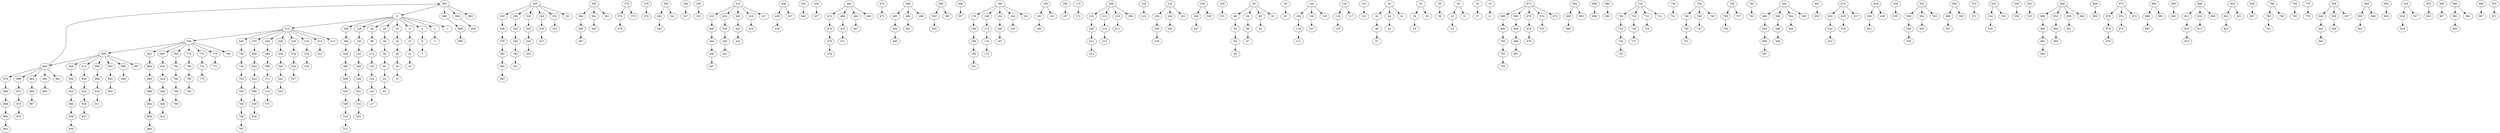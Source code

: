 digraph G {
992 -> 0
992 -> 996
996 -> 998
998 -> 999
992 -> 994
994 -> 995
992 -> 993
0 -> 512
0 -> 256
256 -> 384
320 -> 352
352 -> 368
360 -> 364
364 -> 366
366 -> 367
360 -> 362
362 -> 363
360 -> 361
368 -> 376
372 -> 374
374 -> 375
372 -> 373
376 -> 380
378 -> 379
380 -> 382
382 -> 383
320 -> 336
336 -> 344
340 -> 342
342 -> 343
340 -> 341
344 -> 348
346 -> 347
348 -> 350
350 -> 351
320 -> 328
328 -> 332
330 -> 331
332 -> 334
334 -> 335
320 -> 324
324 -> 326
326 -> 327
320 -> 322
322 -> 323
320 -> 321
384 -> 448
416 -> 432
432 -> 440
436 -> 438
438 -> 439
436 -> 437
440 -> 444
442 -> 443
444 -> 446
446 -> 447
416 -> 424
424 -> 428
426 -> 427
428 -> 430
430 -> 431
416 -> 420
420 -> 422
422 -> 423
416 -> 418
418 -> 419
416 -> 417
448 -> 480
464 -> 472
472 -> 476
474 -> 475
476 -> 478
478 -> 479
464 -> 468
468 -> 470
470 -> 471
464 -> 466
466 -> 467
464 -> 465
480 -> 496
488 -> 492
492 -> 494
494 -> 495
488 -> 490
490 -> 491
488 -> 489
496 -> 504
500 -> 502
502 -> 503
500 -> 501
504 -> 508
506 -> 507
508 -> 510
510 -> 511
0 -> 128
128 -> 192
160 -> 176
176 -> 184
180 -> 182
182 -> 183
180 -> 181
184 -> 188
186 -> 187
188 -> 190
190 -> 191
160 -> 168
168 -> 172
170 -> 171
172 -> 174
174 -> 175
160 -> 164
164 -> 166
166 -> 167
160 -> 162
162 -> 163
160 -> 161
192 -> 224
208 -> 216
216 -> 220
218 -> 219
220 -> 222
222 -> 223
208 -> 212
212 -> 214
214 -> 215
208 -> 210
210 -> 211
208 -> 209
224 -> 240
232 -> 236
236 -> 238
238 -> 239
232 -> 234
234 -> 235
232 -> 233
240 -> 248
244 -> 246
246 -> 247
244 -> 245
248 -> 252
250 -> 251
252 -> 254
254 -> 255
0 -> 64
64 -> 96
80 -> 88
88 -> 92
90 -> 91
92 -> 94
94 -> 95
80 -> 84
84 -> 86
86 -> 87
80 -> 82
82 -> 83
80 -> 81
96 -> 112
104 -> 108
108 -> 110
110 -> 111
104 -> 106
106 -> 107
104 -> 105
112 -> 120
116 -> 118
118 -> 119
116 -> 117
120 -> 124
122 -> 123
124 -> 126
126 -> 127
0 -> 32
32 -> 48
40 -> 44
44 -> 46
46 -> 47
40 -> 42
42 -> 43
40 -> 41
48 -> 56
52 -> 54
54 -> 55
52 -> 53
56 -> 60
58 -> 59
60 -> 62
62 -> 63
0 -> 16
16 -> 24
20 -> 22
22 -> 23
20 -> 21
24 -> 28
26 -> 27
28 -> 30
30 -> 31
0 -> 8
8 -> 12
10 -> 11
12 -> 14
14 -> 15
0 -> 4
4 -> 6
6 -> 7
0 -> 2
2 -> 3
0 -> 1
512 -> 768
512 -> 640
640 -> 704
672 -> 688
688 -> 696
692 -> 694
694 -> 695
692 -> 693
696 -> 700
698 -> 699
700 -> 702
702 -> 703
672 -> 680
680 -> 684
682 -> 683
684 -> 686
686 -> 687
672 -> 676
676 -> 678
678 -> 679
672 -> 674
674 -> 675
672 -> 673
704 -> 736
720 -> 728
728 -> 732
730 -> 731
732 -> 734
734 -> 735
720 -> 724
724 -> 726
726 -> 727
720 -> 722
722 -> 723
720 -> 721
736 -> 752
744 -> 748
748 -> 750
750 -> 751
744 -> 746
746 -> 747
744 -> 745
752 -> 760
756 -> 758
758 -> 759
756 -> 757
760 -> 764
762 -> 763
764 -> 766
766 -> 767
512 -> 576
576 -> 608
592 -> 600
600 -> 604
602 -> 603
604 -> 606
606 -> 607
592 -> 596
596 -> 598
598 -> 599
592 -> 594
594 -> 595
592 -> 593
608 -> 624
616 -> 620
620 -> 622
622 -> 623
616 -> 618
618 -> 619
616 -> 617
624 -> 632
628 -> 630
630 -> 631
628 -> 629
632 -> 636
634 -> 635
636 -> 638
638 -> 639
512 -> 544
544 -> 560
552 -> 556
556 -> 558
558 -> 559
552 -> 554
554 -> 555
552 -> 553
560 -> 568
564 -> 566
566 -> 567
564 -> 565
568 -> 572
570 -> 571
572 -> 574
574 -> 575
512 -> 528
528 -> 536
532 -> 534
534 -> 535
532 -> 533
536 -> 540
538 -> 539
540 -> 542
542 -> 543
512 -> 520
520 -> 524
522 -> 523
524 -> 526
526 -> 527
512 -> 516
516 -> 518
518 -> 519
512 -> 514
514 -> 515
512 -> 513
768 -> 896
768 -> 832
832 -> 864
848 -> 856
856 -> 860
858 -> 859
860 -> 862
862 -> 863
848 -> 852
852 -> 854
854 -> 855
848 -> 850
850 -> 851
848 -> 849
864 -> 880
872 -> 876
876 -> 878
878 -> 879
872 -> 874
874 -> 875
872 -> 873
880 -> 888
884 -> 886
886 -> 887
884 -> 885
888 -> 892
890 -> 891
892 -> 894
894 -> 895
768 -> 800
800 -> 816
808 -> 812
812 -> 814
814 -> 815
808 -> 810
810 -> 811
808 -> 809
816 -> 824
820 -> 822
822 -> 823
820 -> 821
824 -> 828
826 -> 827
828 -> 830
830 -> 831
768 -> 784
784 -> 792
788 -> 790
790 -> 791
788 -> 789
792 -> 796
794 -> 795
796 -> 798
798 -> 799
768 -> 776
776 -> 780
778 -> 779
780 -> 782
782 -> 783
768 -> 772
772 -> 774
774 -> 775
768 -> 770
770 -> 771
768 -> 769
896 -> 960
896 -> 928
928 -> 944
936 -> 940
940 -> 942
942 -> 943
936 -> 938
938 -> 939
936 -> 937
944 -> 952
948 -> 950
950 -> 951
948 -> 949
952 -> 956
954 -> 955
956 -> 958
958 -> 959
896 -> 912
912 -> 920
916 -> 918
918 -> 919
916 -> 917
920 -> 924
922 -> 923
924 -> 926
926 -> 927
896 -> 904
904 -> 908
906 -> 907
908 -> 910
910 -> 911
896 -> 900
900 -> 902
902 -> 903
896 -> 898
898 -> 899
896 -> 897
960 -> 992
960 -> 976
976 -> 984
980 -> 982
982 -> 983
980 -> 981
984 -> 988
986 -> 987
988 -> 990
990 -> 991
960 -> 968
968 -> 972
970 -> 971
972 -> 974
974 -> 975
960 -> 964
964 -> 966
966 -> 967
960 -> 962
962 -> 963
960 -> 961
}
